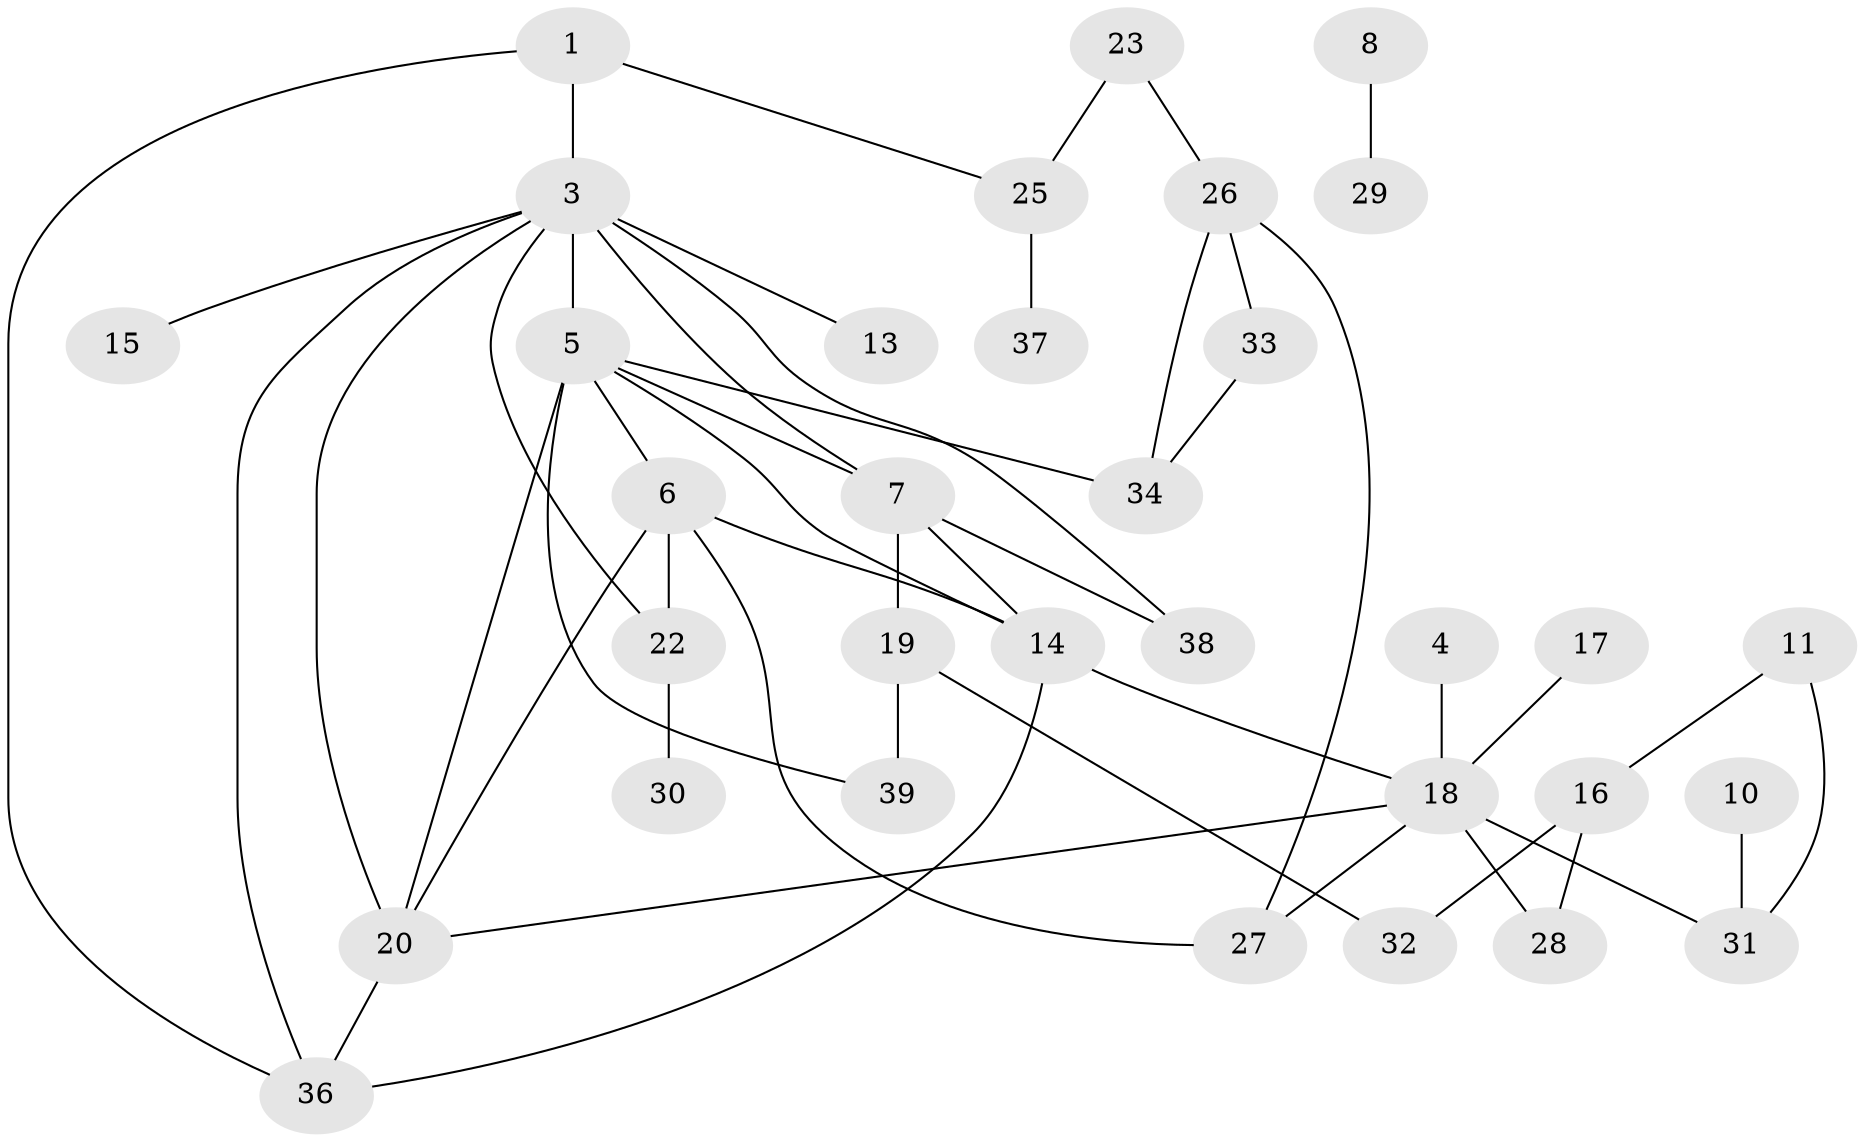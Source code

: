 // original degree distribution, {4: 0.15384615384615385, 2: 0.2564102564102564, 6: 0.01282051282051282, 3: 0.24358974358974358, 5: 0.05128205128205128, 0: 0.0641025641025641, 1: 0.21794871794871795}
// Generated by graph-tools (version 1.1) at 2025/33/03/09/25 02:33:42]
// undirected, 33 vertices, 49 edges
graph export_dot {
graph [start="1"]
  node [color=gray90,style=filled];
  1;
  3;
  4;
  5;
  6;
  7;
  8;
  10;
  11;
  13;
  14;
  15;
  16;
  17;
  18;
  19;
  20;
  22;
  23;
  25;
  26;
  27;
  28;
  29;
  30;
  31;
  32;
  33;
  34;
  36;
  37;
  38;
  39;
  1 -- 3 [weight=1.0];
  1 -- 25 [weight=1.0];
  1 -- 36 [weight=1.0];
  3 -- 5 [weight=2.0];
  3 -- 7 [weight=1.0];
  3 -- 13 [weight=3.0];
  3 -- 15 [weight=1.0];
  3 -- 20 [weight=1.0];
  3 -- 22 [weight=1.0];
  3 -- 36 [weight=1.0];
  3 -- 38 [weight=1.0];
  4 -- 18 [weight=1.0];
  5 -- 6 [weight=1.0];
  5 -- 7 [weight=1.0];
  5 -- 14 [weight=1.0];
  5 -- 20 [weight=3.0];
  5 -- 34 [weight=1.0];
  5 -- 39 [weight=1.0];
  6 -- 14 [weight=1.0];
  6 -- 20 [weight=1.0];
  6 -- 22 [weight=1.0];
  6 -- 27 [weight=1.0];
  7 -- 14 [weight=1.0];
  7 -- 19 [weight=2.0];
  7 -- 38 [weight=1.0];
  8 -- 29 [weight=1.0];
  10 -- 31 [weight=1.0];
  11 -- 16 [weight=1.0];
  11 -- 31 [weight=1.0];
  14 -- 18 [weight=1.0];
  14 -- 36 [weight=1.0];
  16 -- 28 [weight=1.0];
  16 -- 32 [weight=1.0];
  17 -- 18 [weight=1.0];
  18 -- 20 [weight=1.0];
  18 -- 27 [weight=1.0];
  18 -- 28 [weight=2.0];
  18 -- 31 [weight=1.0];
  19 -- 32 [weight=1.0];
  19 -- 39 [weight=1.0];
  20 -- 36 [weight=1.0];
  22 -- 30 [weight=1.0];
  23 -- 25 [weight=1.0];
  23 -- 26 [weight=1.0];
  25 -- 37 [weight=1.0];
  26 -- 27 [weight=1.0];
  26 -- 33 [weight=1.0];
  26 -- 34 [weight=1.0];
  33 -- 34 [weight=1.0];
}
